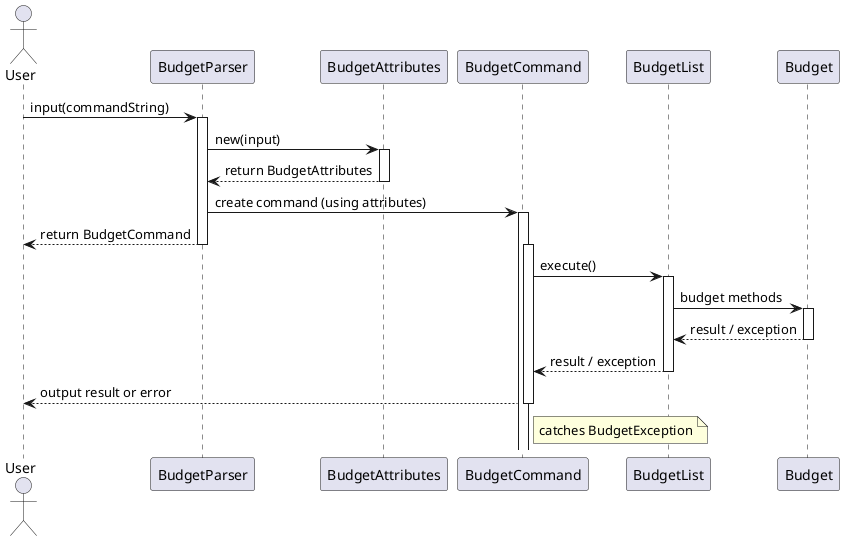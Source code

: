 @startuml
actor User

User -> BudgetParser : input(commandString)
activate BudgetParser

BudgetParser -> BudgetAttributes : new(input)
activate BudgetAttributes
BudgetAttributes --> BudgetParser : return BudgetAttributes
deactivate BudgetAttributes

BudgetParser -> BudgetCommand : create command (using attributes)
activate BudgetCommand
BudgetParser --> User : return BudgetCommand
deactivate BudgetParser

activate BudgetCommand

BudgetCommand -> BudgetList : execute()
activate BudgetList

BudgetList -> Budget : budget methods
activate Budget
Budget --> BudgetList : result / exception
deactivate Budget

BudgetList --> BudgetCommand : result / exception
deactivate BudgetList

BudgetCommand --> User : output result or error
deactivate BudgetCommand

note right of BudgetCommand : catches BudgetException

@enduml
